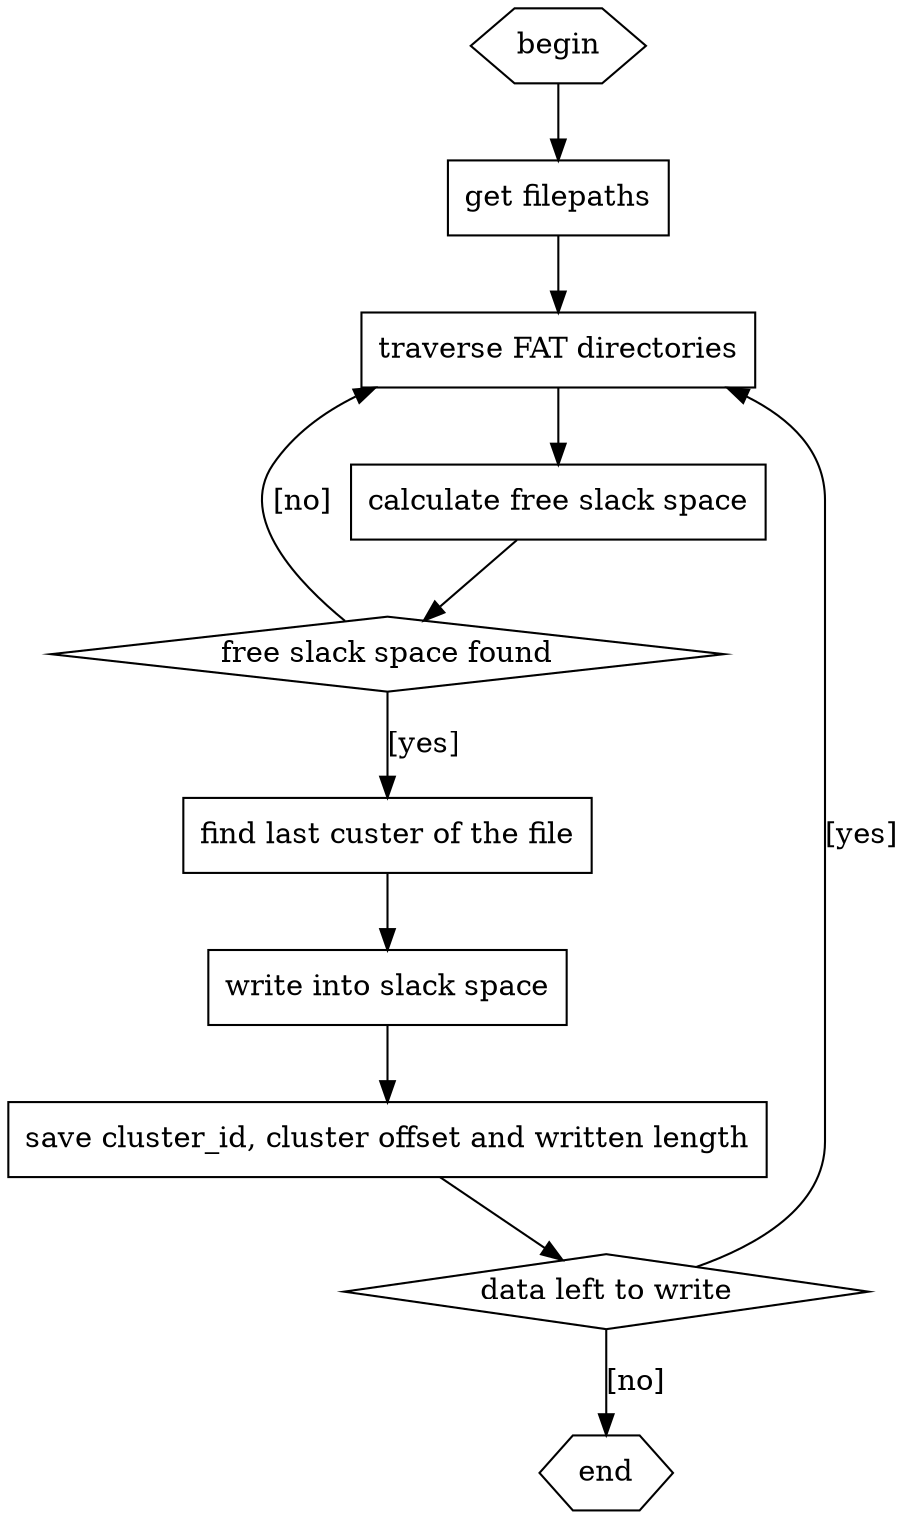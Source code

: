 digraph {
	node[shape=hexagon]
	begin, end
	node[shape=diamond]
	"free slack space found"
	"data left to write"
	node[shape=box]
	"begin" -> "get filepaths" -> "traverse FAT directories" -> "calculate free slack space" -> "free slack space found"
	"free slack space found" -> "find last custer of the file"[label="[yes]"] 
	"find last custer of the file" -> "write into slack space"
	"free slack space found" -> "traverse FAT directories"[label="[no]"]
	"write into slack space" -> "save cluster_id, cluster offset and written length" -> "data left to write"
	"data left to write" -> "traverse FAT directories"[label="[yes]"]
	"data left to write" -> "end"[label="[no]"]
}
